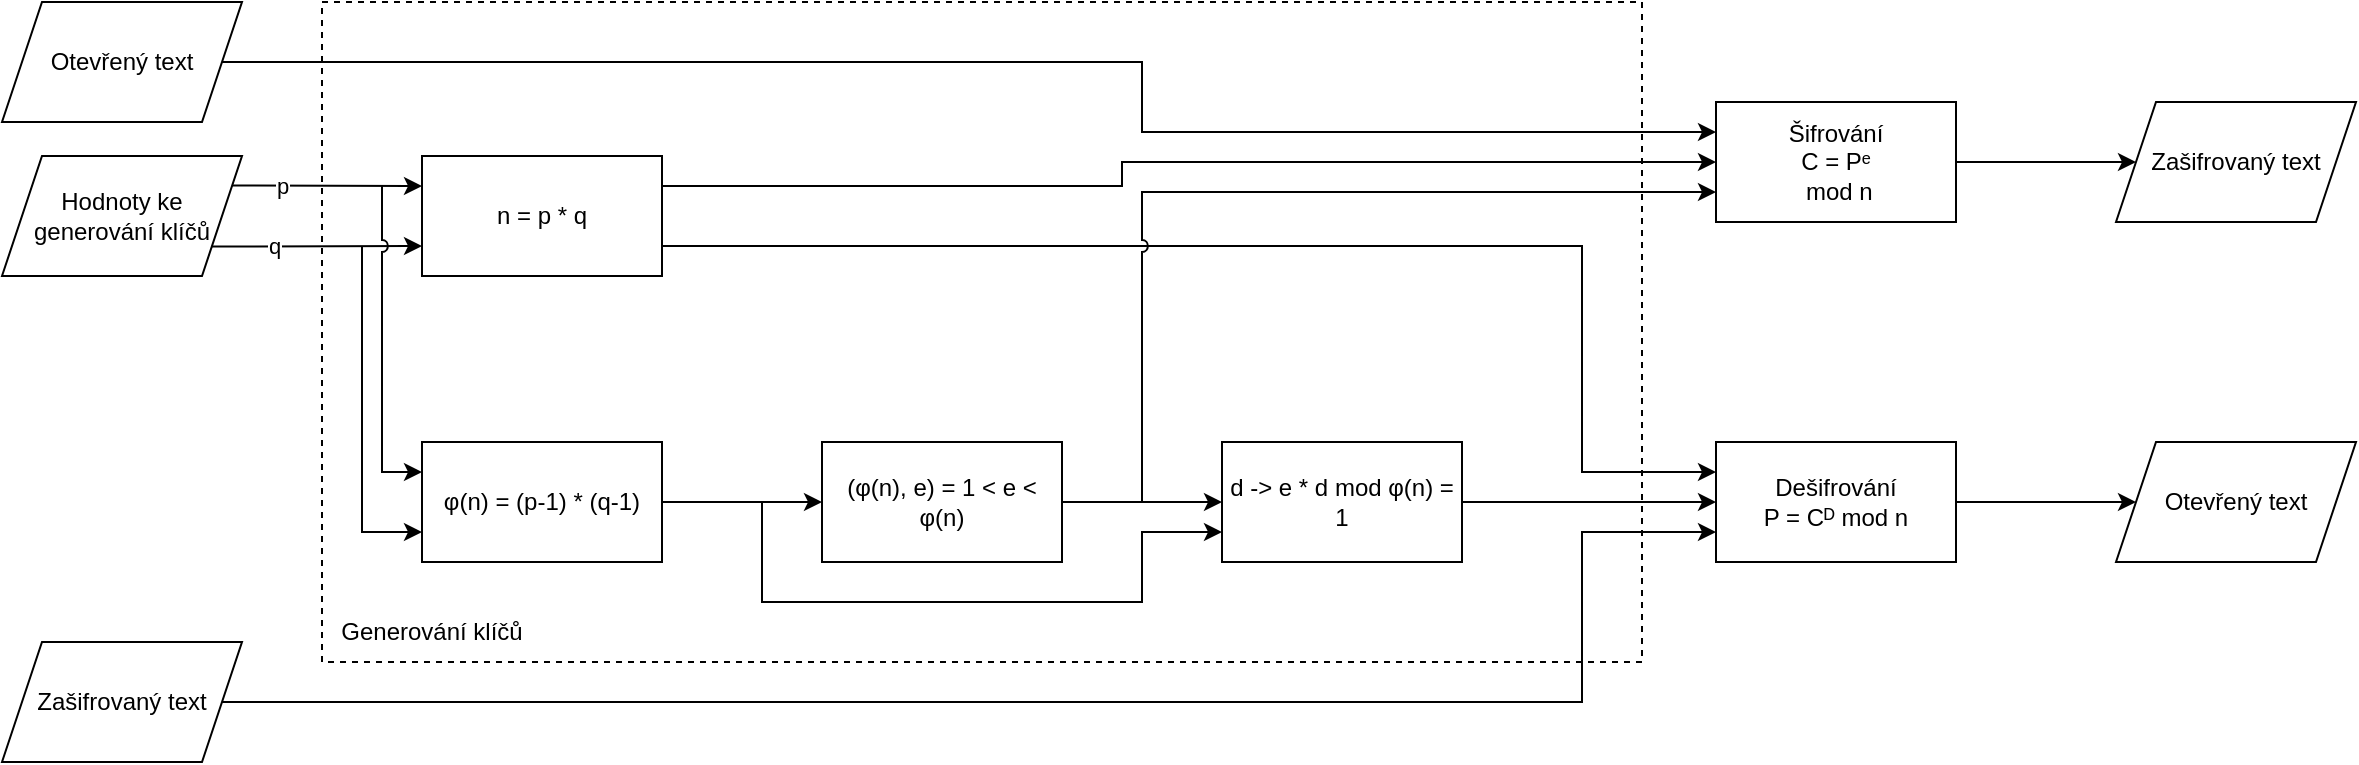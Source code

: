 <mxfile version="22.1.16" type="device">
  <diagram id="C5RBs43oDa-KdzZeNtuy" name="Page-1">
    <mxGraphModel dx="1671" dy="496" grid="1" gridSize="10" guides="1" tooltips="1" connect="1" arrows="1" fold="1" page="1" pageScale="1" pageWidth="827" pageHeight="1169" math="0" shadow="0">
      <root>
        <mxCell id="WIyWlLk6GJQsqaUBKTNV-0" />
        <mxCell id="WIyWlLk6GJQsqaUBKTNV-1" parent="WIyWlLk6GJQsqaUBKTNV-0" />
        <mxCell id="RHyhjcAiuvz86e3YybD6-36" value="" style="whiteSpace=wrap;html=1;dashed=1;fillColor=none;" parent="WIyWlLk6GJQsqaUBKTNV-1" vertex="1">
          <mxGeometry x="10" y="20" width="660" height="330" as="geometry" />
        </mxCell>
        <mxCell id="RHyhjcAiuvz86e3YybD6-23" style="edgeStyle=orthogonalEdgeStyle;rounded=0;orthogonalLoop=1;jettySize=auto;html=1;exitX=1;exitY=0.25;exitDx=0;exitDy=0;entryX=0;entryY=0.5;entryDx=0;entryDy=0;" parent="WIyWlLk6GJQsqaUBKTNV-1" source="RHyhjcAiuvz86e3YybD6-0" target="RHyhjcAiuvz86e3YybD6-19" edge="1">
          <mxGeometry relative="1" as="geometry">
            <Array as="points">
              <mxPoint x="410" y="112" />
              <mxPoint x="410" y="100" />
            </Array>
          </mxGeometry>
        </mxCell>
        <mxCell id="RHyhjcAiuvz86e3YybD6-25" style="edgeStyle=orthogonalEdgeStyle;rounded=0;orthogonalLoop=1;jettySize=auto;html=1;exitX=1;exitY=0.75;exitDx=0;exitDy=0;entryX=0;entryY=0.25;entryDx=0;entryDy=0;" parent="WIyWlLk6GJQsqaUBKTNV-1" source="RHyhjcAiuvz86e3YybD6-0" target="RHyhjcAiuvz86e3YybD6-16" edge="1">
          <mxGeometry relative="1" as="geometry">
            <Array as="points">
              <mxPoint x="640" y="142" />
              <mxPoint x="640" y="255" />
            </Array>
          </mxGeometry>
        </mxCell>
        <mxCell id="RHyhjcAiuvz86e3YybD6-0" value="n = p * q" style="rounded=0;whiteSpace=wrap;html=1;" parent="WIyWlLk6GJQsqaUBKTNV-1" vertex="1">
          <mxGeometry x="60" y="97" width="120" height="60" as="geometry" />
        </mxCell>
        <mxCell id="RHyhjcAiuvz86e3YybD6-10" value="" style="edgeStyle=orthogonalEdgeStyle;rounded=0;orthogonalLoop=1;jettySize=auto;html=1;" parent="WIyWlLk6GJQsqaUBKTNV-1" source="RHyhjcAiuvz86e3YybD6-1" target="RHyhjcAiuvz86e3YybD6-9" edge="1">
          <mxGeometry relative="1" as="geometry" />
        </mxCell>
        <mxCell id="RHyhjcAiuvz86e3YybD6-1" value="φ(n) = (p-1) * (q-1)" style="rounded=0;whiteSpace=wrap;html=1;" parent="WIyWlLk6GJQsqaUBKTNV-1" vertex="1">
          <mxGeometry x="60" y="240" width="120" height="60" as="geometry" />
        </mxCell>
        <mxCell id="RHyhjcAiuvz86e3YybD6-2" value="" style="endArrow=classic;html=1;rounded=0;entryX=0;entryY=0.25;entryDx=0;entryDy=0;exitX=0.955;exitY=0.245;exitDx=0;exitDy=0;exitPerimeter=0;" parent="WIyWlLk6GJQsqaUBKTNV-1" source="RHyhjcAiuvz86e3YybD6-31" target="RHyhjcAiuvz86e3YybD6-0" edge="1">
          <mxGeometry width="50" height="50" relative="1" as="geometry">
            <mxPoint x="-34" y="111" as="sourcePoint" />
            <mxPoint x="380" y="190" as="targetPoint" />
          </mxGeometry>
        </mxCell>
        <mxCell id="RHyhjcAiuvz86e3YybD6-6" value="p" style="edgeLabel;html=1;align=center;verticalAlign=middle;resizable=0;points=[];" parent="RHyhjcAiuvz86e3YybD6-2" vertex="1" connectable="0">
          <mxGeometry x="-0.382" relative="1" as="geometry">
            <mxPoint x="-4" as="offset" />
          </mxGeometry>
        </mxCell>
        <mxCell id="RHyhjcAiuvz86e3YybD6-3" value="" style="endArrow=classic;html=1;rounded=0;entryX=0;entryY=0.75;entryDx=0;entryDy=0;exitX=0.872;exitY=0.754;exitDx=0;exitDy=0;exitPerimeter=0;" parent="WIyWlLk6GJQsqaUBKTNV-1" source="RHyhjcAiuvz86e3YybD6-31" target="RHyhjcAiuvz86e3YybD6-0" edge="1">
          <mxGeometry width="50" height="50" relative="1" as="geometry">
            <mxPoint x="-40" y="142" as="sourcePoint" />
            <mxPoint x="60" y="140" as="targetPoint" />
          </mxGeometry>
        </mxCell>
        <mxCell id="RHyhjcAiuvz86e3YybD6-7" value="q" style="edgeLabel;html=1;align=center;verticalAlign=middle;resizable=0;points=[];" parent="RHyhjcAiuvz86e3YybD6-3" vertex="1" connectable="0">
          <mxGeometry x="-0.402" relative="1" as="geometry">
            <mxPoint as="offset" />
          </mxGeometry>
        </mxCell>
        <mxCell id="RHyhjcAiuvz86e3YybD6-12" value="" style="edgeStyle=orthogonalEdgeStyle;rounded=0;orthogonalLoop=1;jettySize=auto;html=1;" parent="WIyWlLk6GJQsqaUBKTNV-1" source="RHyhjcAiuvz86e3YybD6-9" target="RHyhjcAiuvz86e3YybD6-11" edge="1">
          <mxGeometry relative="1" as="geometry" />
        </mxCell>
        <mxCell id="RHyhjcAiuvz86e3YybD6-9" value="(φ(n), e) = 1 &amp;lt; e &amp;lt; φ(n)" style="whiteSpace=wrap;html=1;rounded=0;" parent="WIyWlLk6GJQsqaUBKTNV-1" vertex="1">
          <mxGeometry x="260" y="240" width="120" height="60" as="geometry" />
        </mxCell>
        <mxCell id="RHyhjcAiuvz86e3YybD6-28" style="edgeStyle=orthogonalEdgeStyle;rounded=0;orthogonalLoop=1;jettySize=auto;html=1;exitX=1;exitY=0.5;exitDx=0;exitDy=0;entryX=0;entryY=0.5;entryDx=0;entryDy=0;" parent="WIyWlLk6GJQsqaUBKTNV-1" source="RHyhjcAiuvz86e3YybD6-11" target="RHyhjcAiuvz86e3YybD6-16" edge="1">
          <mxGeometry relative="1" as="geometry" />
        </mxCell>
        <mxCell id="RHyhjcAiuvz86e3YybD6-11" value="d -&amp;gt; e * d mod φ(n) = 1" style="whiteSpace=wrap;html=1;rounded=0;" parent="WIyWlLk6GJQsqaUBKTNV-1" vertex="1">
          <mxGeometry x="460" y="240" width="120" height="60" as="geometry" />
        </mxCell>
        <mxCell id="RHyhjcAiuvz86e3YybD6-13" value="" style="endArrow=classic;html=1;rounded=0;entryX=0;entryY=0.25;entryDx=0;entryDy=0;jumpStyle=arc;" parent="WIyWlLk6GJQsqaUBKTNV-1" target="RHyhjcAiuvz86e3YybD6-1" edge="1">
          <mxGeometry width="50" height="50" relative="1" as="geometry">
            <mxPoint x="40" y="112" as="sourcePoint" />
            <mxPoint x="380" y="190" as="targetPoint" />
            <Array as="points">
              <mxPoint x="40" y="255" />
            </Array>
          </mxGeometry>
        </mxCell>
        <mxCell id="RHyhjcAiuvz86e3YybD6-14" value="" style="endArrow=classic;html=1;rounded=0;entryX=0;entryY=0.75;entryDx=0;entryDy=0;" parent="WIyWlLk6GJQsqaUBKTNV-1" target="RHyhjcAiuvz86e3YybD6-1" edge="1">
          <mxGeometry width="50" height="50" relative="1" as="geometry">
            <mxPoint x="30" y="142" as="sourcePoint" />
            <mxPoint x="380" y="190" as="targetPoint" />
            <Array as="points">
              <mxPoint x="30" y="285" />
            </Array>
          </mxGeometry>
        </mxCell>
        <mxCell id="RHyhjcAiuvz86e3YybD6-15" value="" style="endArrow=classic;html=1;rounded=0;entryX=0;entryY=0.75;entryDx=0;entryDy=0;" parent="WIyWlLk6GJQsqaUBKTNV-1" target="RHyhjcAiuvz86e3YybD6-11" edge="1">
          <mxGeometry width="50" height="50" relative="1" as="geometry">
            <mxPoint x="230" y="270" as="sourcePoint" />
            <mxPoint x="340" y="180" as="targetPoint" />
            <Array as="points">
              <mxPoint x="230" y="320" />
              <mxPoint x="420" y="320" />
              <mxPoint x="420" y="285" />
            </Array>
          </mxGeometry>
        </mxCell>
        <mxCell id="RHyhjcAiuvz86e3YybD6-18" value="" style="edgeStyle=orthogonalEdgeStyle;rounded=0;orthogonalLoop=1;jettySize=auto;html=1;" parent="WIyWlLk6GJQsqaUBKTNV-1" source="RHyhjcAiuvz86e3YybD6-16" target="RHyhjcAiuvz86e3YybD6-17" edge="1">
          <mxGeometry relative="1" as="geometry" />
        </mxCell>
        <mxCell id="RHyhjcAiuvz86e3YybD6-16" value="Dešifrování&lt;br&gt;P = Cᴰ mod n" style="rounded=0;whiteSpace=wrap;html=1;" parent="WIyWlLk6GJQsqaUBKTNV-1" vertex="1">
          <mxGeometry x="707" y="240" width="120" height="60" as="geometry" />
        </mxCell>
        <mxCell id="RHyhjcAiuvz86e3YybD6-17" value="Otevřený text" style="shape=parallelogram;perimeter=parallelogramPerimeter;whiteSpace=wrap;html=1;fixedSize=1;rounded=0;" parent="WIyWlLk6GJQsqaUBKTNV-1" vertex="1">
          <mxGeometry x="907" y="240" width="120" height="60" as="geometry" />
        </mxCell>
        <mxCell id="RHyhjcAiuvz86e3YybD6-30" style="edgeStyle=orthogonalEdgeStyle;rounded=0;orthogonalLoop=1;jettySize=auto;html=1;exitX=1;exitY=0.5;exitDx=0;exitDy=0;entryX=0;entryY=0.5;entryDx=0;entryDy=0;" parent="WIyWlLk6GJQsqaUBKTNV-1" source="RHyhjcAiuvz86e3YybD6-19" target="RHyhjcAiuvz86e3YybD6-29" edge="1">
          <mxGeometry relative="1" as="geometry" />
        </mxCell>
        <mxCell id="RHyhjcAiuvz86e3YybD6-19" value="Šifrování&lt;br&gt;C = Pᵉ&lt;br&gt;&amp;nbsp;mod n" style="rounded=0;whiteSpace=wrap;html=1;" parent="WIyWlLk6GJQsqaUBKTNV-1" vertex="1">
          <mxGeometry x="707" y="70" width="120" height="60" as="geometry" />
        </mxCell>
        <mxCell id="RHyhjcAiuvz86e3YybD6-20" value="" style="endArrow=classic;html=1;rounded=0;entryX=0;entryY=0.75;entryDx=0;entryDy=0;jumpStyle=arc;" parent="WIyWlLk6GJQsqaUBKTNV-1" target="RHyhjcAiuvz86e3YybD6-19" edge="1">
          <mxGeometry width="50" height="50" relative="1" as="geometry">
            <mxPoint x="420" y="270" as="sourcePoint" />
            <mxPoint x="580" y="110" as="targetPoint" />
            <Array as="points">
              <mxPoint x="420" y="190" />
              <mxPoint x="420" y="115" />
            </Array>
          </mxGeometry>
        </mxCell>
        <mxCell id="RHyhjcAiuvz86e3YybD6-22" style="edgeStyle=orthogonalEdgeStyle;rounded=0;orthogonalLoop=1;jettySize=auto;html=1;exitX=1;exitY=0.5;exitDx=0;exitDy=0;entryX=0;entryY=0.25;entryDx=0;entryDy=0;" parent="WIyWlLk6GJQsqaUBKTNV-1" source="RHyhjcAiuvz86e3YybD6-21" target="RHyhjcAiuvz86e3YybD6-19" edge="1">
          <mxGeometry relative="1" as="geometry">
            <Array as="points">
              <mxPoint x="420" y="50" />
              <mxPoint x="420" y="85" />
            </Array>
          </mxGeometry>
        </mxCell>
        <mxCell id="RHyhjcAiuvz86e3YybD6-21" value="Otevřený text" style="shape=parallelogram;perimeter=parallelogramPerimeter;whiteSpace=wrap;html=1;fixedSize=1;" parent="WIyWlLk6GJQsqaUBKTNV-1" vertex="1">
          <mxGeometry x="-150" y="20" width="120" height="60" as="geometry" />
        </mxCell>
        <mxCell id="RHyhjcAiuvz86e3YybD6-27" style="edgeStyle=orthogonalEdgeStyle;rounded=0;orthogonalLoop=1;jettySize=auto;html=1;exitX=1;exitY=0.5;exitDx=0;exitDy=0;entryX=0;entryY=0.75;entryDx=0;entryDy=0;" parent="WIyWlLk6GJQsqaUBKTNV-1" source="RHyhjcAiuvz86e3YybD6-26" target="RHyhjcAiuvz86e3YybD6-16" edge="1">
          <mxGeometry relative="1" as="geometry">
            <Array as="points">
              <mxPoint x="640" y="370" />
              <mxPoint x="640" y="285" />
            </Array>
          </mxGeometry>
        </mxCell>
        <mxCell id="RHyhjcAiuvz86e3YybD6-26" value="Zašifrovaný text" style="shape=parallelogram;perimeter=parallelogramPerimeter;whiteSpace=wrap;html=1;fixedSize=1;" parent="WIyWlLk6GJQsqaUBKTNV-1" vertex="1">
          <mxGeometry x="-150" y="340" width="120" height="60" as="geometry" />
        </mxCell>
        <mxCell id="RHyhjcAiuvz86e3YybD6-29" value="Zašifrovaný text" style="shape=parallelogram;perimeter=parallelogramPerimeter;whiteSpace=wrap;html=1;fixedSize=1;" parent="WIyWlLk6GJQsqaUBKTNV-1" vertex="1">
          <mxGeometry x="907" y="70" width="120" height="60" as="geometry" />
        </mxCell>
        <mxCell id="RHyhjcAiuvz86e3YybD6-31" value="Hodnoty ke generování klíčů" style="shape=parallelogram;perimeter=parallelogramPerimeter;whiteSpace=wrap;html=1;fixedSize=1;" parent="WIyWlLk6GJQsqaUBKTNV-1" vertex="1">
          <mxGeometry x="-150" y="97" width="120" height="60" as="geometry" />
        </mxCell>
        <mxCell id="RHyhjcAiuvz86e3YybD6-37" value="Generování klíčů" style="text;html=1;strokeColor=none;fillColor=none;align=center;verticalAlign=middle;whiteSpace=wrap;rounded=0;" parent="WIyWlLk6GJQsqaUBKTNV-1" vertex="1">
          <mxGeometry x="10" y="320" width="110" height="30" as="geometry" />
        </mxCell>
      </root>
    </mxGraphModel>
  </diagram>
</mxfile>
